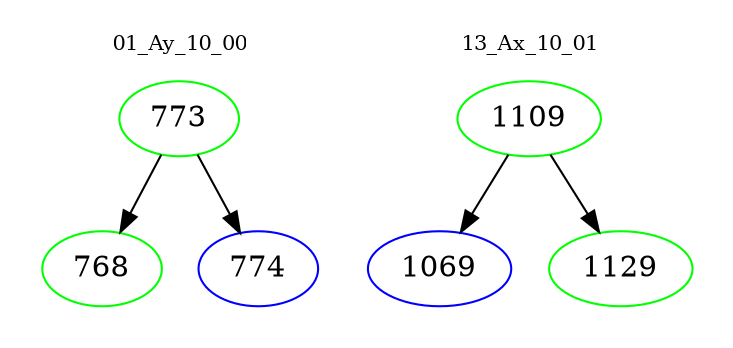digraph{
subgraph cluster_0 {
color = white
label = "01_Ay_10_00";
fontsize=10;
T0_773 [label="773", color="green"]
T0_773 -> T0_768 [color="black"]
T0_768 [label="768", color="green"]
T0_773 -> T0_774 [color="black"]
T0_774 [label="774", color="blue"]
}
subgraph cluster_1 {
color = white
label = "13_Ax_10_01";
fontsize=10;
T1_1109 [label="1109", color="green"]
T1_1109 -> T1_1069 [color="black"]
T1_1069 [label="1069", color="blue"]
T1_1109 -> T1_1129 [color="black"]
T1_1129 [label="1129", color="green"]
}
}

